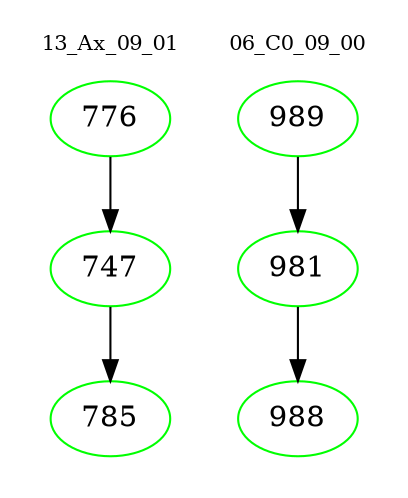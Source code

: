 digraph{
subgraph cluster_0 {
color = white
label = "13_Ax_09_01";
fontsize=10;
T0_776 [label="776", color="green"]
T0_776 -> T0_747 [color="black"]
T0_747 [label="747", color="green"]
T0_747 -> T0_785 [color="black"]
T0_785 [label="785", color="green"]
}
subgraph cluster_1 {
color = white
label = "06_C0_09_00";
fontsize=10;
T1_989 [label="989", color="green"]
T1_989 -> T1_981 [color="black"]
T1_981 [label="981", color="green"]
T1_981 -> T1_988 [color="black"]
T1_988 [label="988", color="green"]
}
}
